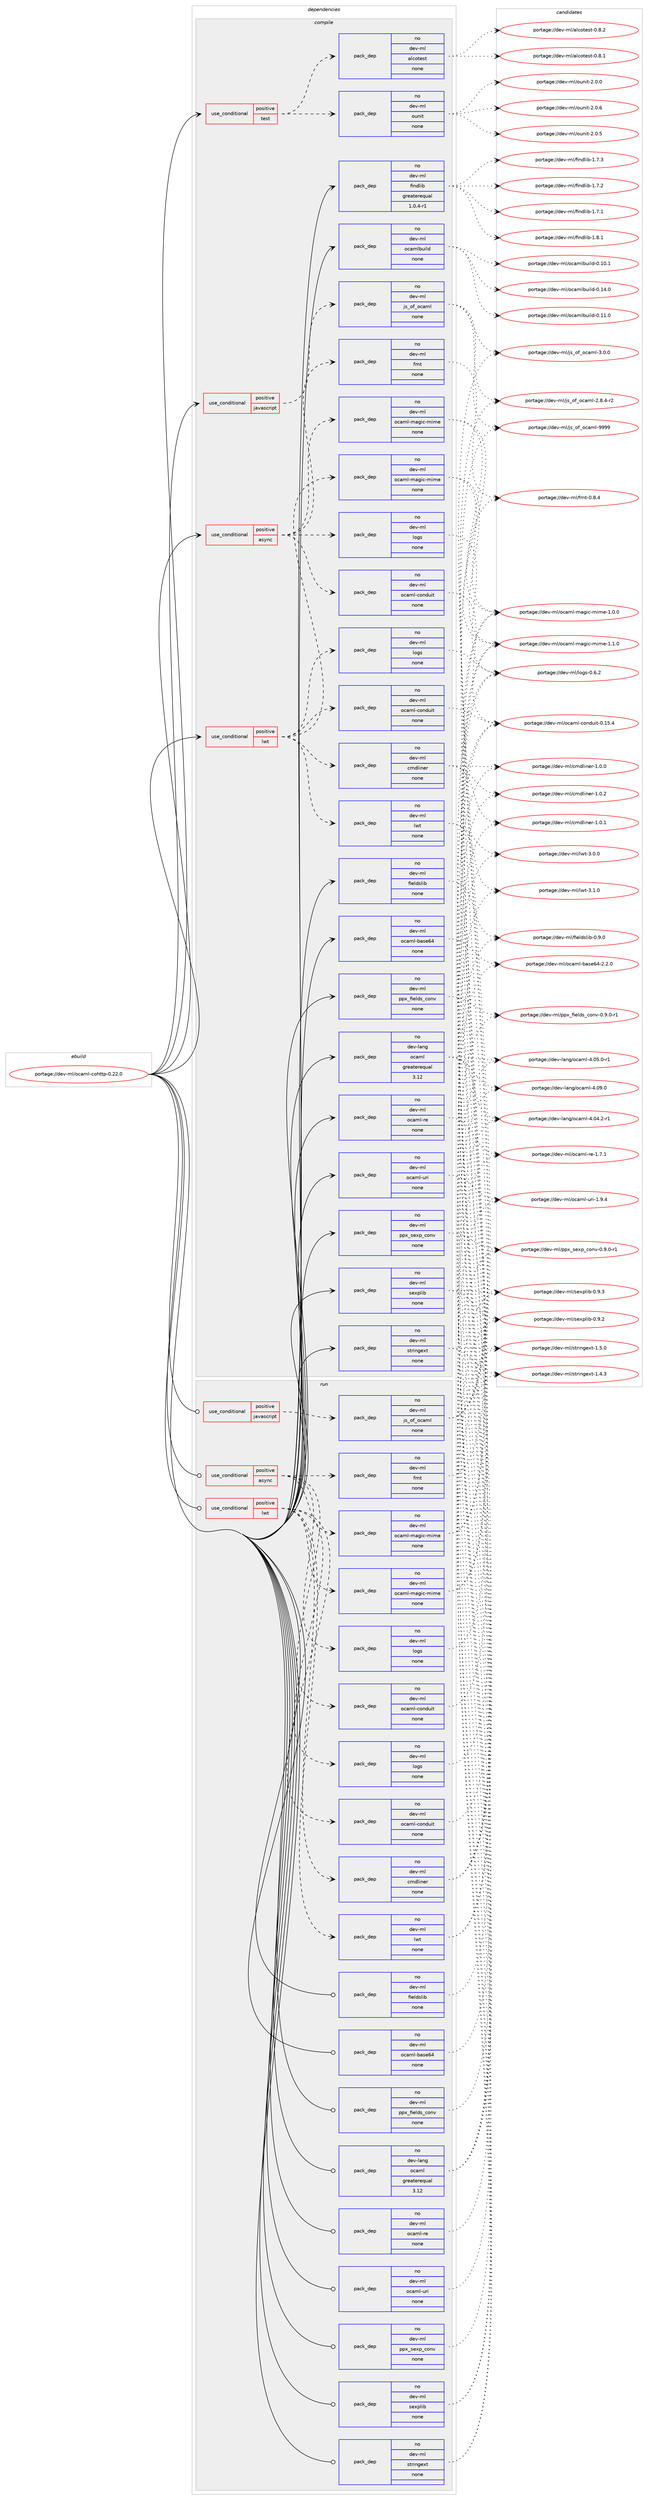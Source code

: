 digraph prolog {

# *************
# Graph options
# *************

newrank=true;
concentrate=true;
compound=true;
graph [rankdir=LR,fontname=Helvetica,fontsize=10,ranksep=1.5];#, ranksep=2.5, nodesep=0.2];
edge  [arrowhead=vee];
node  [fontname=Helvetica,fontsize=10];

# **********
# The ebuild
# **********

subgraph cluster_leftcol {
color=gray;
label=<<i>ebuild</i>>;
id [label="portage://dev-ml/ocaml-cohttp-0.22.0", color=red, width=4, href="../dev-ml/ocaml-cohttp-0.22.0.svg"];
}

# ****************
# The dependencies
# ****************

subgraph cluster_midcol {
color=gray;
label=<<i>dependencies</i>>;
subgraph cluster_compile {
fillcolor="#eeeeee";
style=filled;
label=<<i>compile</i>>;
subgraph cond122898 {
dependency502956 [label=<<TABLE BORDER="0" CELLBORDER="1" CELLSPACING="0" CELLPADDING="4"><TR><TD ROWSPAN="3" CELLPADDING="10">use_conditional</TD></TR><TR><TD>positive</TD></TR><TR><TD>async</TD></TR></TABLE>>, shape=none, color=red];
subgraph pack374945 {
dependency502957 [label=<<TABLE BORDER="0" CELLBORDER="1" CELLSPACING="0" CELLPADDING="4" WIDTH="220"><TR><TD ROWSPAN="6" CELLPADDING="30">pack_dep</TD></TR><TR><TD WIDTH="110">no</TD></TR><TR><TD>dev-ml</TD></TR><TR><TD>ocaml-conduit</TD></TR><TR><TD>none</TD></TR><TR><TD></TD></TR></TABLE>>, shape=none, color=blue];
}
dependency502956:e -> dependency502957:w [weight=20,style="dashed",arrowhead="vee"];
subgraph pack374946 {
dependency502958 [label=<<TABLE BORDER="0" CELLBORDER="1" CELLSPACING="0" CELLPADDING="4" WIDTH="220"><TR><TD ROWSPAN="6" CELLPADDING="30">pack_dep</TD></TR><TR><TD WIDTH="110">no</TD></TR><TR><TD>dev-ml</TD></TR><TR><TD>logs</TD></TR><TR><TD>none</TD></TR><TR><TD></TD></TR></TABLE>>, shape=none, color=blue];
}
dependency502956:e -> dependency502958:w [weight=20,style="dashed",arrowhead="vee"];
subgraph pack374947 {
dependency502959 [label=<<TABLE BORDER="0" CELLBORDER="1" CELLSPACING="0" CELLPADDING="4" WIDTH="220"><TR><TD ROWSPAN="6" CELLPADDING="30">pack_dep</TD></TR><TR><TD WIDTH="110">no</TD></TR><TR><TD>dev-ml</TD></TR><TR><TD>ocaml-magic-mime</TD></TR><TR><TD>none</TD></TR><TR><TD></TD></TR></TABLE>>, shape=none, color=blue];
}
dependency502956:e -> dependency502959:w [weight=20,style="dashed",arrowhead="vee"];
subgraph pack374948 {
dependency502960 [label=<<TABLE BORDER="0" CELLBORDER="1" CELLSPACING="0" CELLPADDING="4" WIDTH="220"><TR><TD ROWSPAN="6" CELLPADDING="30">pack_dep</TD></TR><TR><TD WIDTH="110">no</TD></TR><TR><TD>dev-ml</TD></TR><TR><TD>fmt</TD></TR><TR><TD>none</TD></TR><TR><TD></TD></TR></TABLE>>, shape=none, color=blue];
}
dependency502956:e -> dependency502960:w [weight=20,style="dashed",arrowhead="vee"];
}
id:e -> dependency502956:w [weight=20,style="solid",arrowhead="vee"];
subgraph cond122899 {
dependency502961 [label=<<TABLE BORDER="0" CELLBORDER="1" CELLSPACING="0" CELLPADDING="4"><TR><TD ROWSPAN="3" CELLPADDING="10">use_conditional</TD></TR><TR><TD>positive</TD></TR><TR><TD>javascript</TD></TR></TABLE>>, shape=none, color=red];
subgraph pack374949 {
dependency502962 [label=<<TABLE BORDER="0" CELLBORDER="1" CELLSPACING="0" CELLPADDING="4" WIDTH="220"><TR><TD ROWSPAN="6" CELLPADDING="30">pack_dep</TD></TR><TR><TD WIDTH="110">no</TD></TR><TR><TD>dev-ml</TD></TR><TR><TD>js_of_ocaml</TD></TR><TR><TD>none</TD></TR><TR><TD></TD></TR></TABLE>>, shape=none, color=blue];
}
dependency502961:e -> dependency502962:w [weight=20,style="dashed",arrowhead="vee"];
}
id:e -> dependency502961:w [weight=20,style="solid",arrowhead="vee"];
subgraph cond122900 {
dependency502963 [label=<<TABLE BORDER="0" CELLBORDER="1" CELLSPACING="0" CELLPADDING="4"><TR><TD ROWSPAN="3" CELLPADDING="10">use_conditional</TD></TR><TR><TD>positive</TD></TR><TR><TD>lwt</TD></TR></TABLE>>, shape=none, color=red];
subgraph pack374950 {
dependency502964 [label=<<TABLE BORDER="0" CELLBORDER="1" CELLSPACING="0" CELLPADDING="4" WIDTH="220"><TR><TD ROWSPAN="6" CELLPADDING="30">pack_dep</TD></TR><TR><TD WIDTH="110">no</TD></TR><TR><TD>dev-ml</TD></TR><TR><TD>lwt</TD></TR><TR><TD>none</TD></TR><TR><TD></TD></TR></TABLE>>, shape=none, color=blue];
}
dependency502963:e -> dependency502964:w [weight=20,style="dashed",arrowhead="vee"];
subgraph pack374951 {
dependency502965 [label=<<TABLE BORDER="0" CELLBORDER="1" CELLSPACING="0" CELLPADDING="4" WIDTH="220"><TR><TD ROWSPAN="6" CELLPADDING="30">pack_dep</TD></TR><TR><TD WIDTH="110">no</TD></TR><TR><TD>dev-ml</TD></TR><TR><TD>logs</TD></TR><TR><TD>none</TD></TR><TR><TD></TD></TR></TABLE>>, shape=none, color=blue];
}
dependency502963:e -> dependency502965:w [weight=20,style="dashed",arrowhead="vee"];
subgraph pack374952 {
dependency502966 [label=<<TABLE BORDER="0" CELLBORDER="1" CELLSPACING="0" CELLPADDING="4" WIDTH="220"><TR><TD ROWSPAN="6" CELLPADDING="30">pack_dep</TD></TR><TR><TD WIDTH="110">no</TD></TR><TR><TD>dev-ml</TD></TR><TR><TD>cmdliner</TD></TR><TR><TD>none</TD></TR><TR><TD></TD></TR></TABLE>>, shape=none, color=blue];
}
dependency502963:e -> dependency502966:w [weight=20,style="dashed",arrowhead="vee"];
subgraph pack374953 {
dependency502967 [label=<<TABLE BORDER="0" CELLBORDER="1" CELLSPACING="0" CELLPADDING="4" WIDTH="220"><TR><TD ROWSPAN="6" CELLPADDING="30">pack_dep</TD></TR><TR><TD WIDTH="110">no</TD></TR><TR><TD>dev-ml</TD></TR><TR><TD>ocaml-conduit</TD></TR><TR><TD>none</TD></TR><TR><TD></TD></TR></TABLE>>, shape=none, color=blue];
}
dependency502963:e -> dependency502967:w [weight=20,style="dashed",arrowhead="vee"];
subgraph pack374954 {
dependency502968 [label=<<TABLE BORDER="0" CELLBORDER="1" CELLSPACING="0" CELLPADDING="4" WIDTH="220"><TR><TD ROWSPAN="6" CELLPADDING="30">pack_dep</TD></TR><TR><TD WIDTH="110">no</TD></TR><TR><TD>dev-ml</TD></TR><TR><TD>ocaml-magic-mime</TD></TR><TR><TD>none</TD></TR><TR><TD></TD></TR></TABLE>>, shape=none, color=blue];
}
dependency502963:e -> dependency502968:w [weight=20,style="dashed",arrowhead="vee"];
}
id:e -> dependency502963:w [weight=20,style="solid",arrowhead="vee"];
subgraph cond122901 {
dependency502969 [label=<<TABLE BORDER="0" CELLBORDER="1" CELLSPACING="0" CELLPADDING="4"><TR><TD ROWSPAN="3" CELLPADDING="10">use_conditional</TD></TR><TR><TD>positive</TD></TR><TR><TD>test</TD></TR></TABLE>>, shape=none, color=red];
subgraph pack374955 {
dependency502970 [label=<<TABLE BORDER="0" CELLBORDER="1" CELLSPACING="0" CELLPADDING="4" WIDTH="220"><TR><TD ROWSPAN="6" CELLPADDING="30">pack_dep</TD></TR><TR><TD WIDTH="110">no</TD></TR><TR><TD>dev-ml</TD></TR><TR><TD>ounit</TD></TR><TR><TD>none</TD></TR><TR><TD></TD></TR></TABLE>>, shape=none, color=blue];
}
dependency502969:e -> dependency502970:w [weight=20,style="dashed",arrowhead="vee"];
subgraph pack374956 {
dependency502971 [label=<<TABLE BORDER="0" CELLBORDER="1" CELLSPACING="0" CELLPADDING="4" WIDTH="220"><TR><TD ROWSPAN="6" CELLPADDING="30">pack_dep</TD></TR><TR><TD WIDTH="110">no</TD></TR><TR><TD>dev-ml</TD></TR><TR><TD>alcotest</TD></TR><TR><TD>none</TD></TR><TR><TD></TD></TR></TABLE>>, shape=none, color=blue];
}
dependency502969:e -> dependency502971:w [weight=20,style="dashed",arrowhead="vee"];
}
id:e -> dependency502969:w [weight=20,style="solid",arrowhead="vee"];
subgraph pack374957 {
dependency502972 [label=<<TABLE BORDER="0" CELLBORDER="1" CELLSPACING="0" CELLPADDING="4" WIDTH="220"><TR><TD ROWSPAN="6" CELLPADDING="30">pack_dep</TD></TR><TR><TD WIDTH="110">no</TD></TR><TR><TD>dev-lang</TD></TR><TR><TD>ocaml</TD></TR><TR><TD>greaterequal</TD></TR><TR><TD>3.12</TD></TR></TABLE>>, shape=none, color=blue];
}
id:e -> dependency502972:w [weight=20,style="solid",arrowhead="vee"];
subgraph pack374958 {
dependency502973 [label=<<TABLE BORDER="0" CELLBORDER="1" CELLSPACING="0" CELLPADDING="4" WIDTH="220"><TR><TD ROWSPAN="6" CELLPADDING="30">pack_dep</TD></TR><TR><TD WIDTH="110">no</TD></TR><TR><TD>dev-ml</TD></TR><TR><TD>fieldslib</TD></TR><TR><TD>none</TD></TR><TR><TD></TD></TR></TABLE>>, shape=none, color=blue];
}
id:e -> dependency502973:w [weight=20,style="solid",arrowhead="vee"];
subgraph pack374959 {
dependency502974 [label=<<TABLE BORDER="0" CELLBORDER="1" CELLSPACING="0" CELLPADDING="4" WIDTH="220"><TR><TD ROWSPAN="6" CELLPADDING="30">pack_dep</TD></TR><TR><TD WIDTH="110">no</TD></TR><TR><TD>dev-ml</TD></TR><TR><TD>findlib</TD></TR><TR><TD>greaterequal</TD></TR><TR><TD>1.0.4-r1</TD></TR></TABLE>>, shape=none, color=blue];
}
id:e -> dependency502974:w [weight=20,style="solid",arrowhead="vee"];
subgraph pack374960 {
dependency502975 [label=<<TABLE BORDER="0" CELLBORDER="1" CELLSPACING="0" CELLPADDING="4" WIDTH="220"><TR><TD ROWSPAN="6" CELLPADDING="30">pack_dep</TD></TR><TR><TD WIDTH="110">no</TD></TR><TR><TD>dev-ml</TD></TR><TR><TD>ocaml-base64</TD></TR><TR><TD>none</TD></TR><TR><TD></TD></TR></TABLE>>, shape=none, color=blue];
}
id:e -> dependency502975:w [weight=20,style="solid",arrowhead="vee"];
subgraph pack374961 {
dependency502976 [label=<<TABLE BORDER="0" CELLBORDER="1" CELLSPACING="0" CELLPADDING="4" WIDTH="220"><TR><TD ROWSPAN="6" CELLPADDING="30">pack_dep</TD></TR><TR><TD WIDTH="110">no</TD></TR><TR><TD>dev-ml</TD></TR><TR><TD>ocaml-re</TD></TR><TR><TD>none</TD></TR><TR><TD></TD></TR></TABLE>>, shape=none, color=blue];
}
id:e -> dependency502976:w [weight=20,style="solid",arrowhead="vee"];
subgraph pack374962 {
dependency502977 [label=<<TABLE BORDER="0" CELLBORDER="1" CELLSPACING="0" CELLPADDING="4" WIDTH="220"><TR><TD ROWSPAN="6" CELLPADDING="30">pack_dep</TD></TR><TR><TD WIDTH="110">no</TD></TR><TR><TD>dev-ml</TD></TR><TR><TD>ocaml-uri</TD></TR><TR><TD>none</TD></TR><TR><TD></TD></TR></TABLE>>, shape=none, color=blue];
}
id:e -> dependency502977:w [weight=20,style="solid",arrowhead="vee"];
subgraph pack374963 {
dependency502978 [label=<<TABLE BORDER="0" CELLBORDER="1" CELLSPACING="0" CELLPADDING="4" WIDTH="220"><TR><TD ROWSPAN="6" CELLPADDING="30">pack_dep</TD></TR><TR><TD WIDTH="110">no</TD></TR><TR><TD>dev-ml</TD></TR><TR><TD>ocamlbuild</TD></TR><TR><TD>none</TD></TR><TR><TD></TD></TR></TABLE>>, shape=none, color=blue];
}
id:e -> dependency502978:w [weight=20,style="solid",arrowhead="vee"];
subgraph pack374964 {
dependency502979 [label=<<TABLE BORDER="0" CELLBORDER="1" CELLSPACING="0" CELLPADDING="4" WIDTH="220"><TR><TD ROWSPAN="6" CELLPADDING="30">pack_dep</TD></TR><TR><TD WIDTH="110">no</TD></TR><TR><TD>dev-ml</TD></TR><TR><TD>ppx_fields_conv</TD></TR><TR><TD>none</TD></TR><TR><TD></TD></TR></TABLE>>, shape=none, color=blue];
}
id:e -> dependency502979:w [weight=20,style="solid",arrowhead="vee"];
subgraph pack374965 {
dependency502980 [label=<<TABLE BORDER="0" CELLBORDER="1" CELLSPACING="0" CELLPADDING="4" WIDTH="220"><TR><TD ROWSPAN="6" CELLPADDING="30">pack_dep</TD></TR><TR><TD WIDTH="110">no</TD></TR><TR><TD>dev-ml</TD></TR><TR><TD>ppx_sexp_conv</TD></TR><TR><TD>none</TD></TR><TR><TD></TD></TR></TABLE>>, shape=none, color=blue];
}
id:e -> dependency502980:w [weight=20,style="solid",arrowhead="vee"];
subgraph pack374966 {
dependency502981 [label=<<TABLE BORDER="0" CELLBORDER="1" CELLSPACING="0" CELLPADDING="4" WIDTH="220"><TR><TD ROWSPAN="6" CELLPADDING="30">pack_dep</TD></TR><TR><TD WIDTH="110">no</TD></TR><TR><TD>dev-ml</TD></TR><TR><TD>sexplib</TD></TR><TR><TD>none</TD></TR><TR><TD></TD></TR></TABLE>>, shape=none, color=blue];
}
id:e -> dependency502981:w [weight=20,style="solid",arrowhead="vee"];
subgraph pack374967 {
dependency502982 [label=<<TABLE BORDER="0" CELLBORDER="1" CELLSPACING="0" CELLPADDING="4" WIDTH="220"><TR><TD ROWSPAN="6" CELLPADDING="30">pack_dep</TD></TR><TR><TD WIDTH="110">no</TD></TR><TR><TD>dev-ml</TD></TR><TR><TD>stringext</TD></TR><TR><TD>none</TD></TR><TR><TD></TD></TR></TABLE>>, shape=none, color=blue];
}
id:e -> dependency502982:w [weight=20,style="solid",arrowhead="vee"];
}
subgraph cluster_compileandrun {
fillcolor="#eeeeee";
style=filled;
label=<<i>compile and run</i>>;
}
subgraph cluster_run {
fillcolor="#eeeeee";
style=filled;
label=<<i>run</i>>;
subgraph cond122902 {
dependency502983 [label=<<TABLE BORDER="0" CELLBORDER="1" CELLSPACING="0" CELLPADDING="4"><TR><TD ROWSPAN="3" CELLPADDING="10">use_conditional</TD></TR><TR><TD>positive</TD></TR><TR><TD>async</TD></TR></TABLE>>, shape=none, color=red];
subgraph pack374968 {
dependency502984 [label=<<TABLE BORDER="0" CELLBORDER="1" CELLSPACING="0" CELLPADDING="4" WIDTH="220"><TR><TD ROWSPAN="6" CELLPADDING="30">pack_dep</TD></TR><TR><TD WIDTH="110">no</TD></TR><TR><TD>dev-ml</TD></TR><TR><TD>ocaml-conduit</TD></TR><TR><TD>none</TD></TR><TR><TD></TD></TR></TABLE>>, shape=none, color=blue];
}
dependency502983:e -> dependency502984:w [weight=20,style="dashed",arrowhead="vee"];
subgraph pack374969 {
dependency502985 [label=<<TABLE BORDER="0" CELLBORDER="1" CELLSPACING="0" CELLPADDING="4" WIDTH="220"><TR><TD ROWSPAN="6" CELLPADDING="30">pack_dep</TD></TR><TR><TD WIDTH="110">no</TD></TR><TR><TD>dev-ml</TD></TR><TR><TD>logs</TD></TR><TR><TD>none</TD></TR><TR><TD></TD></TR></TABLE>>, shape=none, color=blue];
}
dependency502983:e -> dependency502985:w [weight=20,style="dashed",arrowhead="vee"];
subgraph pack374970 {
dependency502986 [label=<<TABLE BORDER="0" CELLBORDER="1" CELLSPACING="0" CELLPADDING="4" WIDTH="220"><TR><TD ROWSPAN="6" CELLPADDING="30">pack_dep</TD></TR><TR><TD WIDTH="110">no</TD></TR><TR><TD>dev-ml</TD></TR><TR><TD>ocaml-magic-mime</TD></TR><TR><TD>none</TD></TR><TR><TD></TD></TR></TABLE>>, shape=none, color=blue];
}
dependency502983:e -> dependency502986:w [weight=20,style="dashed",arrowhead="vee"];
subgraph pack374971 {
dependency502987 [label=<<TABLE BORDER="0" CELLBORDER="1" CELLSPACING="0" CELLPADDING="4" WIDTH="220"><TR><TD ROWSPAN="6" CELLPADDING="30">pack_dep</TD></TR><TR><TD WIDTH="110">no</TD></TR><TR><TD>dev-ml</TD></TR><TR><TD>fmt</TD></TR><TR><TD>none</TD></TR><TR><TD></TD></TR></TABLE>>, shape=none, color=blue];
}
dependency502983:e -> dependency502987:w [weight=20,style="dashed",arrowhead="vee"];
}
id:e -> dependency502983:w [weight=20,style="solid",arrowhead="odot"];
subgraph cond122903 {
dependency502988 [label=<<TABLE BORDER="0" CELLBORDER="1" CELLSPACING="0" CELLPADDING="4"><TR><TD ROWSPAN="3" CELLPADDING="10">use_conditional</TD></TR><TR><TD>positive</TD></TR><TR><TD>javascript</TD></TR></TABLE>>, shape=none, color=red];
subgraph pack374972 {
dependency502989 [label=<<TABLE BORDER="0" CELLBORDER="1" CELLSPACING="0" CELLPADDING="4" WIDTH="220"><TR><TD ROWSPAN="6" CELLPADDING="30">pack_dep</TD></TR><TR><TD WIDTH="110">no</TD></TR><TR><TD>dev-ml</TD></TR><TR><TD>js_of_ocaml</TD></TR><TR><TD>none</TD></TR><TR><TD></TD></TR></TABLE>>, shape=none, color=blue];
}
dependency502988:e -> dependency502989:w [weight=20,style="dashed",arrowhead="vee"];
}
id:e -> dependency502988:w [weight=20,style="solid",arrowhead="odot"];
subgraph cond122904 {
dependency502990 [label=<<TABLE BORDER="0" CELLBORDER="1" CELLSPACING="0" CELLPADDING="4"><TR><TD ROWSPAN="3" CELLPADDING="10">use_conditional</TD></TR><TR><TD>positive</TD></TR><TR><TD>lwt</TD></TR></TABLE>>, shape=none, color=red];
subgraph pack374973 {
dependency502991 [label=<<TABLE BORDER="0" CELLBORDER="1" CELLSPACING="0" CELLPADDING="4" WIDTH="220"><TR><TD ROWSPAN="6" CELLPADDING="30">pack_dep</TD></TR><TR><TD WIDTH="110">no</TD></TR><TR><TD>dev-ml</TD></TR><TR><TD>lwt</TD></TR><TR><TD>none</TD></TR><TR><TD></TD></TR></TABLE>>, shape=none, color=blue];
}
dependency502990:e -> dependency502991:w [weight=20,style="dashed",arrowhead="vee"];
subgraph pack374974 {
dependency502992 [label=<<TABLE BORDER="0" CELLBORDER="1" CELLSPACING="0" CELLPADDING="4" WIDTH="220"><TR><TD ROWSPAN="6" CELLPADDING="30">pack_dep</TD></TR><TR><TD WIDTH="110">no</TD></TR><TR><TD>dev-ml</TD></TR><TR><TD>logs</TD></TR><TR><TD>none</TD></TR><TR><TD></TD></TR></TABLE>>, shape=none, color=blue];
}
dependency502990:e -> dependency502992:w [weight=20,style="dashed",arrowhead="vee"];
subgraph pack374975 {
dependency502993 [label=<<TABLE BORDER="0" CELLBORDER="1" CELLSPACING="0" CELLPADDING="4" WIDTH="220"><TR><TD ROWSPAN="6" CELLPADDING="30">pack_dep</TD></TR><TR><TD WIDTH="110">no</TD></TR><TR><TD>dev-ml</TD></TR><TR><TD>cmdliner</TD></TR><TR><TD>none</TD></TR><TR><TD></TD></TR></TABLE>>, shape=none, color=blue];
}
dependency502990:e -> dependency502993:w [weight=20,style="dashed",arrowhead="vee"];
subgraph pack374976 {
dependency502994 [label=<<TABLE BORDER="0" CELLBORDER="1" CELLSPACING="0" CELLPADDING="4" WIDTH="220"><TR><TD ROWSPAN="6" CELLPADDING="30">pack_dep</TD></TR><TR><TD WIDTH="110">no</TD></TR><TR><TD>dev-ml</TD></TR><TR><TD>ocaml-conduit</TD></TR><TR><TD>none</TD></TR><TR><TD></TD></TR></TABLE>>, shape=none, color=blue];
}
dependency502990:e -> dependency502994:w [weight=20,style="dashed",arrowhead="vee"];
subgraph pack374977 {
dependency502995 [label=<<TABLE BORDER="0" CELLBORDER="1" CELLSPACING="0" CELLPADDING="4" WIDTH="220"><TR><TD ROWSPAN="6" CELLPADDING="30">pack_dep</TD></TR><TR><TD WIDTH="110">no</TD></TR><TR><TD>dev-ml</TD></TR><TR><TD>ocaml-magic-mime</TD></TR><TR><TD>none</TD></TR><TR><TD></TD></TR></TABLE>>, shape=none, color=blue];
}
dependency502990:e -> dependency502995:w [weight=20,style="dashed",arrowhead="vee"];
}
id:e -> dependency502990:w [weight=20,style="solid",arrowhead="odot"];
subgraph pack374978 {
dependency502996 [label=<<TABLE BORDER="0" CELLBORDER="1" CELLSPACING="0" CELLPADDING="4" WIDTH="220"><TR><TD ROWSPAN="6" CELLPADDING="30">pack_dep</TD></TR><TR><TD WIDTH="110">no</TD></TR><TR><TD>dev-lang</TD></TR><TR><TD>ocaml</TD></TR><TR><TD>greaterequal</TD></TR><TR><TD>3.12</TD></TR></TABLE>>, shape=none, color=blue];
}
id:e -> dependency502996:w [weight=20,style="solid",arrowhead="odot"];
subgraph pack374979 {
dependency502997 [label=<<TABLE BORDER="0" CELLBORDER="1" CELLSPACING="0" CELLPADDING="4" WIDTH="220"><TR><TD ROWSPAN="6" CELLPADDING="30">pack_dep</TD></TR><TR><TD WIDTH="110">no</TD></TR><TR><TD>dev-ml</TD></TR><TR><TD>fieldslib</TD></TR><TR><TD>none</TD></TR><TR><TD></TD></TR></TABLE>>, shape=none, color=blue];
}
id:e -> dependency502997:w [weight=20,style="solid",arrowhead="odot"];
subgraph pack374980 {
dependency502998 [label=<<TABLE BORDER="0" CELLBORDER="1" CELLSPACING="0" CELLPADDING="4" WIDTH="220"><TR><TD ROWSPAN="6" CELLPADDING="30">pack_dep</TD></TR><TR><TD WIDTH="110">no</TD></TR><TR><TD>dev-ml</TD></TR><TR><TD>ocaml-base64</TD></TR><TR><TD>none</TD></TR><TR><TD></TD></TR></TABLE>>, shape=none, color=blue];
}
id:e -> dependency502998:w [weight=20,style="solid",arrowhead="odot"];
subgraph pack374981 {
dependency502999 [label=<<TABLE BORDER="0" CELLBORDER="1" CELLSPACING="0" CELLPADDING="4" WIDTH="220"><TR><TD ROWSPAN="6" CELLPADDING="30">pack_dep</TD></TR><TR><TD WIDTH="110">no</TD></TR><TR><TD>dev-ml</TD></TR><TR><TD>ocaml-re</TD></TR><TR><TD>none</TD></TR><TR><TD></TD></TR></TABLE>>, shape=none, color=blue];
}
id:e -> dependency502999:w [weight=20,style="solid",arrowhead="odot"];
subgraph pack374982 {
dependency503000 [label=<<TABLE BORDER="0" CELLBORDER="1" CELLSPACING="0" CELLPADDING="4" WIDTH="220"><TR><TD ROWSPAN="6" CELLPADDING="30">pack_dep</TD></TR><TR><TD WIDTH="110">no</TD></TR><TR><TD>dev-ml</TD></TR><TR><TD>ocaml-uri</TD></TR><TR><TD>none</TD></TR><TR><TD></TD></TR></TABLE>>, shape=none, color=blue];
}
id:e -> dependency503000:w [weight=20,style="solid",arrowhead="odot"];
subgraph pack374983 {
dependency503001 [label=<<TABLE BORDER="0" CELLBORDER="1" CELLSPACING="0" CELLPADDING="4" WIDTH="220"><TR><TD ROWSPAN="6" CELLPADDING="30">pack_dep</TD></TR><TR><TD WIDTH="110">no</TD></TR><TR><TD>dev-ml</TD></TR><TR><TD>ppx_fields_conv</TD></TR><TR><TD>none</TD></TR><TR><TD></TD></TR></TABLE>>, shape=none, color=blue];
}
id:e -> dependency503001:w [weight=20,style="solid",arrowhead="odot"];
subgraph pack374984 {
dependency503002 [label=<<TABLE BORDER="0" CELLBORDER="1" CELLSPACING="0" CELLPADDING="4" WIDTH="220"><TR><TD ROWSPAN="6" CELLPADDING="30">pack_dep</TD></TR><TR><TD WIDTH="110">no</TD></TR><TR><TD>dev-ml</TD></TR><TR><TD>ppx_sexp_conv</TD></TR><TR><TD>none</TD></TR><TR><TD></TD></TR></TABLE>>, shape=none, color=blue];
}
id:e -> dependency503002:w [weight=20,style="solid",arrowhead="odot"];
subgraph pack374985 {
dependency503003 [label=<<TABLE BORDER="0" CELLBORDER="1" CELLSPACING="0" CELLPADDING="4" WIDTH="220"><TR><TD ROWSPAN="6" CELLPADDING="30">pack_dep</TD></TR><TR><TD WIDTH="110">no</TD></TR><TR><TD>dev-ml</TD></TR><TR><TD>sexplib</TD></TR><TR><TD>none</TD></TR><TR><TD></TD></TR></TABLE>>, shape=none, color=blue];
}
id:e -> dependency503003:w [weight=20,style="solid",arrowhead="odot"];
subgraph pack374986 {
dependency503004 [label=<<TABLE BORDER="0" CELLBORDER="1" CELLSPACING="0" CELLPADDING="4" WIDTH="220"><TR><TD ROWSPAN="6" CELLPADDING="30">pack_dep</TD></TR><TR><TD WIDTH="110">no</TD></TR><TR><TD>dev-ml</TD></TR><TR><TD>stringext</TD></TR><TR><TD>none</TD></TR><TR><TD></TD></TR></TABLE>>, shape=none, color=blue];
}
id:e -> dependency503004:w [weight=20,style="solid",arrowhead="odot"];
}
}

# **************
# The candidates
# **************

subgraph cluster_choices {
rank=same;
color=gray;
label=<<i>candidates</i>>;

subgraph choice374945 {
color=black;
nodesep=1;
choice10010111845109108471119997109108459911111010011710511645484649534652 [label="portage://dev-ml/ocaml-conduit-0.15.4", color=red, width=4,href="../dev-ml/ocaml-conduit-0.15.4.svg"];
dependency502957:e -> choice10010111845109108471119997109108459911111010011710511645484649534652:w [style=dotted,weight="100"];
}
subgraph choice374946 {
color=black;
nodesep=1;
choice1001011184510910847108111103115454846544650 [label="portage://dev-ml/logs-0.6.2", color=red, width=4,href="../dev-ml/logs-0.6.2.svg"];
dependency502958:e -> choice1001011184510910847108111103115454846544650:w [style=dotted,weight="100"];
}
subgraph choice374947 {
color=black;
nodesep=1;
choice1001011184510910847111999710910845109971031059945109105109101454946494648 [label="portage://dev-ml/ocaml-magic-mime-1.1.0", color=red, width=4,href="../dev-ml/ocaml-magic-mime-1.1.0.svg"];
choice1001011184510910847111999710910845109971031059945109105109101454946484648 [label="portage://dev-ml/ocaml-magic-mime-1.0.0", color=red, width=4,href="../dev-ml/ocaml-magic-mime-1.0.0.svg"];
dependency502959:e -> choice1001011184510910847111999710910845109971031059945109105109101454946494648:w [style=dotted,weight="100"];
dependency502959:e -> choice1001011184510910847111999710910845109971031059945109105109101454946484648:w [style=dotted,weight="100"];
}
subgraph choice374948 {
color=black;
nodesep=1;
choice1001011184510910847102109116454846564652 [label="portage://dev-ml/fmt-0.8.4", color=red, width=4,href="../dev-ml/fmt-0.8.4.svg"];
dependency502960:e -> choice1001011184510910847102109116454846564652:w [style=dotted,weight="100"];
}
subgraph choice374949 {
color=black;
nodesep=1;
choice1001011184510910847106115951111029511199971091084557575757 [label="portage://dev-ml/js_of_ocaml-9999", color=red, width=4,href="../dev-ml/js_of_ocaml-9999.svg"];
choice100101118451091084710611595111102951119997109108455146484648 [label="portage://dev-ml/js_of_ocaml-3.0.0", color=red, width=4,href="../dev-ml/js_of_ocaml-3.0.0.svg"];
choice1001011184510910847106115951111029511199971091084550465646524511450 [label="portage://dev-ml/js_of_ocaml-2.8.4-r2", color=red, width=4,href="../dev-ml/js_of_ocaml-2.8.4-r2.svg"];
dependency502962:e -> choice1001011184510910847106115951111029511199971091084557575757:w [style=dotted,weight="100"];
dependency502962:e -> choice100101118451091084710611595111102951119997109108455146484648:w [style=dotted,weight="100"];
dependency502962:e -> choice1001011184510910847106115951111029511199971091084550465646524511450:w [style=dotted,weight="100"];
}
subgraph choice374950 {
color=black;
nodesep=1;
choice1001011184510910847108119116455146494648 [label="portage://dev-ml/lwt-3.1.0", color=red, width=4,href="../dev-ml/lwt-3.1.0.svg"];
choice1001011184510910847108119116455146484648 [label="portage://dev-ml/lwt-3.0.0", color=red, width=4,href="../dev-ml/lwt-3.0.0.svg"];
dependency502964:e -> choice1001011184510910847108119116455146494648:w [style=dotted,weight="100"];
dependency502964:e -> choice1001011184510910847108119116455146484648:w [style=dotted,weight="100"];
}
subgraph choice374951 {
color=black;
nodesep=1;
choice1001011184510910847108111103115454846544650 [label="portage://dev-ml/logs-0.6.2", color=red, width=4,href="../dev-ml/logs-0.6.2.svg"];
dependency502965:e -> choice1001011184510910847108111103115454846544650:w [style=dotted,weight="100"];
}
subgraph choice374952 {
color=black;
nodesep=1;
choice100101118451091084799109100108105110101114454946484650 [label="portage://dev-ml/cmdliner-1.0.2", color=red, width=4,href="../dev-ml/cmdliner-1.0.2.svg"];
choice100101118451091084799109100108105110101114454946484649 [label="portage://dev-ml/cmdliner-1.0.1", color=red, width=4,href="../dev-ml/cmdliner-1.0.1.svg"];
choice100101118451091084799109100108105110101114454946484648 [label="portage://dev-ml/cmdliner-1.0.0", color=red, width=4,href="../dev-ml/cmdliner-1.0.0.svg"];
dependency502966:e -> choice100101118451091084799109100108105110101114454946484650:w [style=dotted,weight="100"];
dependency502966:e -> choice100101118451091084799109100108105110101114454946484649:w [style=dotted,weight="100"];
dependency502966:e -> choice100101118451091084799109100108105110101114454946484648:w [style=dotted,weight="100"];
}
subgraph choice374953 {
color=black;
nodesep=1;
choice10010111845109108471119997109108459911111010011710511645484649534652 [label="portage://dev-ml/ocaml-conduit-0.15.4", color=red, width=4,href="../dev-ml/ocaml-conduit-0.15.4.svg"];
dependency502967:e -> choice10010111845109108471119997109108459911111010011710511645484649534652:w [style=dotted,weight="100"];
}
subgraph choice374954 {
color=black;
nodesep=1;
choice1001011184510910847111999710910845109971031059945109105109101454946494648 [label="portage://dev-ml/ocaml-magic-mime-1.1.0", color=red, width=4,href="../dev-ml/ocaml-magic-mime-1.1.0.svg"];
choice1001011184510910847111999710910845109971031059945109105109101454946484648 [label="portage://dev-ml/ocaml-magic-mime-1.0.0", color=red, width=4,href="../dev-ml/ocaml-magic-mime-1.0.0.svg"];
dependency502968:e -> choice1001011184510910847111999710910845109971031059945109105109101454946494648:w [style=dotted,weight="100"];
dependency502968:e -> choice1001011184510910847111999710910845109971031059945109105109101454946484648:w [style=dotted,weight="100"];
}
subgraph choice374955 {
color=black;
nodesep=1;
choice1001011184510910847111117110105116455046484654 [label="portage://dev-ml/ounit-2.0.6", color=red, width=4,href="../dev-ml/ounit-2.0.6.svg"];
choice1001011184510910847111117110105116455046484653 [label="portage://dev-ml/ounit-2.0.5", color=red, width=4,href="../dev-ml/ounit-2.0.5.svg"];
choice1001011184510910847111117110105116455046484648 [label="portage://dev-ml/ounit-2.0.0", color=red, width=4,href="../dev-ml/ounit-2.0.0.svg"];
dependency502970:e -> choice1001011184510910847111117110105116455046484654:w [style=dotted,weight="100"];
dependency502970:e -> choice1001011184510910847111117110105116455046484653:w [style=dotted,weight="100"];
dependency502970:e -> choice1001011184510910847111117110105116455046484648:w [style=dotted,weight="100"];
}
subgraph choice374956 {
color=black;
nodesep=1;
choice10010111845109108479710899111116101115116454846564650 [label="portage://dev-ml/alcotest-0.8.2", color=red, width=4,href="../dev-ml/alcotest-0.8.2.svg"];
choice10010111845109108479710899111116101115116454846564649 [label="portage://dev-ml/alcotest-0.8.1", color=red, width=4,href="../dev-ml/alcotest-0.8.1.svg"];
dependency502971:e -> choice10010111845109108479710899111116101115116454846564650:w [style=dotted,weight="100"];
dependency502971:e -> choice10010111845109108479710899111116101115116454846564649:w [style=dotted,weight="100"];
}
subgraph choice374957 {
color=black;
nodesep=1;
choice100101118451089711010347111999710910845524648574648 [label="portage://dev-lang/ocaml-4.09.0", color=red, width=4,href="../dev-lang/ocaml-4.09.0.svg"];
choice1001011184510897110103471119997109108455246485346484511449 [label="portage://dev-lang/ocaml-4.05.0-r1", color=red, width=4,href="../dev-lang/ocaml-4.05.0-r1.svg"];
choice1001011184510897110103471119997109108455246485246504511449 [label="portage://dev-lang/ocaml-4.04.2-r1", color=red, width=4,href="../dev-lang/ocaml-4.04.2-r1.svg"];
dependency502972:e -> choice100101118451089711010347111999710910845524648574648:w [style=dotted,weight="100"];
dependency502972:e -> choice1001011184510897110103471119997109108455246485346484511449:w [style=dotted,weight="100"];
dependency502972:e -> choice1001011184510897110103471119997109108455246485246504511449:w [style=dotted,weight="100"];
}
subgraph choice374958 {
color=black;
nodesep=1;
choice100101118451091084710210510110810011510810598454846574648 [label="portage://dev-ml/fieldslib-0.9.0", color=red, width=4,href="../dev-ml/fieldslib-0.9.0.svg"];
dependency502973:e -> choice100101118451091084710210510110810011510810598454846574648:w [style=dotted,weight="100"];
}
subgraph choice374959 {
color=black;
nodesep=1;
choice100101118451091084710210511010010810598454946564649 [label="portage://dev-ml/findlib-1.8.1", color=red, width=4,href="../dev-ml/findlib-1.8.1.svg"];
choice100101118451091084710210511010010810598454946554651 [label="portage://dev-ml/findlib-1.7.3", color=red, width=4,href="../dev-ml/findlib-1.7.3.svg"];
choice100101118451091084710210511010010810598454946554650 [label="portage://dev-ml/findlib-1.7.2", color=red, width=4,href="../dev-ml/findlib-1.7.2.svg"];
choice100101118451091084710210511010010810598454946554649 [label="portage://dev-ml/findlib-1.7.1", color=red, width=4,href="../dev-ml/findlib-1.7.1.svg"];
dependency502974:e -> choice100101118451091084710210511010010810598454946564649:w [style=dotted,weight="100"];
dependency502974:e -> choice100101118451091084710210511010010810598454946554651:w [style=dotted,weight="100"];
dependency502974:e -> choice100101118451091084710210511010010810598454946554650:w [style=dotted,weight="100"];
dependency502974:e -> choice100101118451091084710210511010010810598454946554649:w [style=dotted,weight="100"];
}
subgraph choice374960 {
color=black;
nodesep=1;
choice100101118451091084711199971091084598971151015452455046504648 [label="portage://dev-ml/ocaml-base64-2.2.0", color=red, width=4,href="../dev-ml/ocaml-base64-2.2.0.svg"];
dependency502975:e -> choice100101118451091084711199971091084598971151015452455046504648:w [style=dotted,weight="100"];
}
subgraph choice374961 {
color=black;
nodesep=1;
choice1001011184510910847111999710910845114101454946554649 [label="portage://dev-ml/ocaml-re-1.7.1", color=red, width=4,href="../dev-ml/ocaml-re-1.7.1.svg"];
dependency502976:e -> choice1001011184510910847111999710910845114101454946554649:w [style=dotted,weight="100"];
}
subgraph choice374962 {
color=black;
nodesep=1;
choice1001011184510910847111999710910845117114105454946574652 [label="portage://dev-ml/ocaml-uri-1.9.4", color=red, width=4,href="../dev-ml/ocaml-uri-1.9.4.svg"];
dependency502977:e -> choice1001011184510910847111999710910845117114105454946574652:w [style=dotted,weight="100"];
}
subgraph choice374963 {
color=black;
nodesep=1;
choice100101118451091084711199971091089811710510810045484649524648 [label="portage://dev-ml/ocamlbuild-0.14.0", color=red, width=4,href="../dev-ml/ocamlbuild-0.14.0.svg"];
choice100101118451091084711199971091089811710510810045484649494648 [label="portage://dev-ml/ocamlbuild-0.11.0", color=red, width=4,href="../dev-ml/ocamlbuild-0.11.0.svg"];
choice100101118451091084711199971091089811710510810045484649484649 [label="portage://dev-ml/ocamlbuild-0.10.1", color=red, width=4,href="../dev-ml/ocamlbuild-0.10.1.svg"];
dependency502978:e -> choice100101118451091084711199971091089811710510810045484649524648:w [style=dotted,weight="100"];
dependency502978:e -> choice100101118451091084711199971091089811710510810045484649494648:w [style=dotted,weight="100"];
dependency502978:e -> choice100101118451091084711199971091089811710510810045484649484649:w [style=dotted,weight="100"];
}
subgraph choice374964 {
color=black;
nodesep=1;
choice10010111845109108471121121209510210510110810011595991111101184548465746484511449 [label="portage://dev-ml/ppx_fields_conv-0.9.0-r1", color=red, width=4,href="../dev-ml/ppx_fields_conv-0.9.0-r1.svg"];
dependency502979:e -> choice10010111845109108471121121209510210510110810011595991111101184548465746484511449:w [style=dotted,weight="100"];
}
subgraph choice374965 {
color=black;
nodesep=1;
choice10010111845109108471121121209511510112011295991111101184548465746484511449 [label="portage://dev-ml/ppx_sexp_conv-0.9.0-r1", color=red, width=4,href="../dev-ml/ppx_sexp_conv-0.9.0-r1.svg"];
dependency502980:e -> choice10010111845109108471121121209511510112011295991111101184548465746484511449:w [style=dotted,weight="100"];
}
subgraph choice374966 {
color=black;
nodesep=1;
choice100101118451091084711510112011210810598454846574651 [label="portage://dev-ml/sexplib-0.9.3", color=red, width=4,href="../dev-ml/sexplib-0.9.3.svg"];
choice100101118451091084711510112011210810598454846574650 [label="portage://dev-ml/sexplib-0.9.2", color=red, width=4,href="../dev-ml/sexplib-0.9.2.svg"];
dependency502981:e -> choice100101118451091084711510112011210810598454846574651:w [style=dotted,weight="100"];
dependency502981:e -> choice100101118451091084711510112011210810598454846574650:w [style=dotted,weight="100"];
}
subgraph choice374967 {
color=black;
nodesep=1;
choice1001011184510910847115116114105110103101120116454946534648 [label="portage://dev-ml/stringext-1.5.0", color=red, width=4,href="../dev-ml/stringext-1.5.0.svg"];
choice1001011184510910847115116114105110103101120116454946524651 [label="portage://dev-ml/stringext-1.4.3", color=red, width=4,href="../dev-ml/stringext-1.4.3.svg"];
dependency502982:e -> choice1001011184510910847115116114105110103101120116454946534648:w [style=dotted,weight="100"];
dependency502982:e -> choice1001011184510910847115116114105110103101120116454946524651:w [style=dotted,weight="100"];
}
subgraph choice374968 {
color=black;
nodesep=1;
choice10010111845109108471119997109108459911111010011710511645484649534652 [label="portage://dev-ml/ocaml-conduit-0.15.4", color=red, width=4,href="../dev-ml/ocaml-conduit-0.15.4.svg"];
dependency502984:e -> choice10010111845109108471119997109108459911111010011710511645484649534652:w [style=dotted,weight="100"];
}
subgraph choice374969 {
color=black;
nodesep=1;
choice1001011184510910847108111103115454846544650 [label="portage://dev-ml/logs-0.6.2", color=red, width=4,href="../dev-ml/logs-0.6.2.svg"];
dependency502985:e -> choice1001011184510910847108111103115454846544650:w [style=dotted,weight="100"];
}
subgraph choice374970 {
color=black;
nodesep=1;
choice1001011184510910847111999710910845109971031059945109105109101454946494648 [label="portage://dev-ml/ocaml-magic-mime-1.1.0", color=red, width=4,href="../dev-ml/ocaml-magic-mime-1.1.0.svg"];
choice1001011184510910847111999710910845109971031059945109105109101454946484648 [label="portage://dev-ml/ocaml-magic-mime-1.0.0", color=red, width=4,href="../dev-ml/ocaml-magic-mime-1.0.0.svg"];
dependency502986:e -> choice1001011184510910847111999710910845109971031059945109105109101454946494648:w [style=dotted,weight="100"];
dependency502986:e -> choice1001011184510910847111999710910845109971031059945109105109101454946484648:w [style=dotted,weight="100"];
}
subgraph choice374971 {
color=black;
nodesep=1;
choice1001011184510910847102109116454846564652 [label="portage://dev-ml/fmt-0.8.4", color=red, width=4,href="../dev-ml/fmt-0.8.4.svg"];
dependency502987:e -> choice1001011184510910847102109116454846564652:w [style=dotted,weight="100"];
}
subgraph choice374972 {
color=black;
nodesep=1;
choice1001011184510910847106115951111029511199971091084557575757 [label="portage://dev-ml/js_of_ocaml-9999", color=red, width=4,href="../dev-ml/js_of_ocaml-9999.svg"];
choice100101118451091084710611595111102951119997109108455146484648 [label="portage://dev-ml/js_of_ocaml-3.0.0", color=red, width=4,href="../dev-ml/js_of_ocaml-3.0.0.svg"];
choice1001011184510910847106115951111029511199971091084550465646524511450 [label="portage://dev-ml/js_of_ocaml-2.8.4-r2", color=red, width=4,href="../dev-ml/js_of_ocaml-2.8.4-r2.svg"];
dependency502989:e -> choice1001011184510910847106115951111029511199971091084557575757:w [style=dotted,weight="100"];
dependency502989:e -> choice100101118451091084710611595111102951119997109108455146484648:w [style=dotted,weight="100"];
dependency502989:e -> choice1001011184510910847106115951111029511199971091084550465646524511450:w [style=dotted,weight="100"];
}
subgraph choice374973 {
color=black;
nodesep=1;
choice1001011184510910847108119116455146494648 [label="portage://dev-ml/lwt-3.1.0", color=red, width=4,href="../dev-ml/lwt-3.1.0.svg"];
choice1001011184510910847108119116455146484648 [label="portage://dev-ml/lwt-3.0.0", color=red, width=4,href="../dev-ml/lwt-3.0.0.svg"];
dependency502991:e -> choice1001011184510910847108119116455146494648:w [style=dotted,weight="100"];
dependency502991:e -> choice1001011184510910847108119116455146484648:w [style=dotted,weight="100"];
}
subgraph choice374974 {
color=black;
nodesep=1;
choice1001011184510910847108111103115454846544650 [label="portage://dev-ml/logs-0.6.2", color=red, width=4,href="../dev-ml/logs-0.6.2.svg"];
dependency502992:e -> choice1001011184510910847108111103115454846544650:w [style=dotted,weight="100"];
}
subgraph choice374975 {
color=black;
nodesep=1;
choice100101118451091084799109100108105110101114454946484650 [label="portage://dev-ml/cmdliner-1.0.2", color=red, width=4,href="../dev-ml/cmdliner-1.0.2.svg"];
choice100101118451091084799109100108105110101114454946484649 [label="portage://dev-ml/cmdliner-1.0.1", color=red, width=4,href="../dev-ml/cmdliner-1.0.1.svg"];
choice100101118451091084799109100108105110101114454946484648 [label="portage://dev-ml/cmdliner-1.0.0", color=red, width=4,href="../dev-ml/cmdliner-1.0.0.svg"];
dependency502993:e -> choice100101118451091084799109100108105110101114454946484650:w [style=dotted,weight="100"];
dependency502993:e -> choice100101118451091084799109100108105110101114454946484649:w [style=dotted,weight="100"];
dependency502993:e -> choice100101118451091084799109100108105110101114454946484648:w [style=dotted,weight="100"];
}
subgraph choice374976 {
color=black;
nodesep=1;
choice10010111845109108471119997109108459911111010011710511645484649534652 [label="portage://dev-ml/ocaml-conduit-0.15.4", color=red, width=4,href="../dev-ml/ocaml-conduit-0.15.4.svg"];
dependency502994:e -> choice10010111845109108471119997109108459911111010011710511645484649534652:w [style=dotted,weight="100"];
}
subgraph choice374977 {
color=black;
nodesep=1;
choice1001011184510910847111999710910845109971031059945109105109101454946494648 [label="portage://dev-ml/ocaml-magic-mime-1.1.0", color=red, width=4,href="../dev-ml/ocaml-magic-mime-1.1.0.svg"];
choice1001011184510910847111999710910845109971031059945109105109101454946484648 [label="portage://dev-ml/ocaml-magic-mime-1.0.0", color=red, width=4,href="../dev-ml/ocaml-magic-mime-1.0.0.svg"];
dependency502995:e -> choice1001011184510910847111999710910845109971031059945109105109101454946494648:w [style=dotted,weight="100"];
dependency502995:e -> choice1001011184510910847111999710910845109971031059945109105109101454946484648:w [style=dotted,weight="100"];
}
subgraph choice374978 {
color=black;
nodesep=1;
choice100101118451089711010347111999710910845524648574648 [label="portage://dev-lang/ocaml-4.09.0", color=red, width=4,href="../dev-lang/ocaml-4.09.0.svg"];
choice1001011184510897110103471119997109108455246485346484511449 [label="portage://dev-lang/ocaml-4.05.0-r1", color=red, width=4,href="../dev-lang/ocaml-4.05.0-r1.svg"];
choice1001011184510897110103471119997109108455246485246504511449 [label="portage://dev-lang/ocaml-4.04.2-r1", color=red, width=4,href="../dev-lang/ocaml-4.04.2-r1.svg"];
dependency502996:e -> choice100101118451089711010347111999710910845524648574648:w [style=dotted,weight="100"];
dependency502996:e -> choice1001011184510897110103471119997109108455246485346484511449:w [style=dotted,weight="100"];
dependency502996:e -> choice1001011184510897110103471119997109108455246485246504511449:w [style=dotted,weight="100"];
}
subgraph choice374979 {
color=black;
nodesep=1;
choice100101118451091084710210510110810011510810598454846574648 [label="portage://dev-ml/fieldslib-0.9.0", color=red, width=4,href="../dev-ml/fieldslib-0.9.0.svg"];
dependency502997:e -> choice100101118451091084710210510110810011510810598454846574648:w [style=dotted,weight="100"];
}
subgraph choice374980 {
color=black;
nodesep=1;
choice100101118451091084711199971091084598971151015452455046504648 [label="portage://dev-ml/ocaml-base64-2.2.0", color=red, width=4,href="../dev-ml/ocaml-base64-2.2.0.svg"];
dependency502998:e -> choice100101118451091084711199971091084598971151015452455046504648:w [style=dotted,weight="100"];
}
subgraph choice374981 {
color=black;
nodesep=1;
choice1001011184510910847111999710910845114101454946554649 [label="portage://dev-ml/ocaml-re-1.7.1", color=red, width=4,href="../dev-ml/ocaml-re-1.7.1.svg"];
dependency502999:e -> choice1001011184510910847111999710910845114101454946554649:w [style=dotted,weight="100"];
}
subgraph choice374982 {
color=black;
nodesep=1;
choice1001011184510910847111999710910845117114105454946574652 [label="portage://dev-ml/ocaml-uri-1.9.4", color=red, width=4,href="../dev-ml/ocaml-uri-1.9.4.svg"];
dependency503000:e -> choice1001011184510910847111999710910845117114105454946574652:w [style=dotted,weight="100"];
}
subgraph choice374983 {
color=black;
nodesep=1;
choice10010111845109108471121121209510210510110810011595991111101184548465746484511449 [label="portage://dev-ml/ppx_fields_conv-0.9.0-r1", color=red, width=4,href="../dev-ml/ppx_fields_conv-0.9.0-r1.svg"];
dependency503001:e -> choice10010111845109108471121121209510210510110810011595991111101184548465746484511449:w [style=dotted,weight="100"];
}
subgraph choice374984 {
color=black;
nodesep=1;
choice10010111845109108471121121209511510112011295991111101184548465746484511449 [label="portage://dev-ml/ppx_sexp_conv-0.9.0-r1", color=red, width=4,href="../dev-ml/ppx_sexp_conv-0.9.0-r1.svg"];
dependency503002:e -> choice10010111845109108471121121209511510112011295991111101184548465746484511449:w [style=dotted,weight="100"];
}
subgraph choice374985 {
color=black;
nodesep=1;
choice100101118451091084711510112011210810598454846574651 [label="portage://dev-ml/sexplib-0.9.3", color=red, width=4,href="../dev-ml/sexplib-0.9.3.svg"];
choice100101118451091084711510112011210810598454846574650 [label="portage://dev-ml/sexplib-0.9.2", color=red, width=4,href="../dev-ml/sexplib-0.9.2.svg"];
dependency503003:e -> choice100101118451091084711510112011210810598454846574651:w [style=dotted,weight="100"];
dependency503003:e -> choice100101118451091084711510112011210810598454846574650:w [style=dotted,weight="100"];
}
subgraph choice374986 {
color=black;
nodesep=1;
choice1001011184510910847115116114105110103101120116454946534648 [label="portage://dev-ml/stringext-1.5.0", color=red, width=4,href="../dev-ml/stringext-1.5.0.svg"];
choice1001011184510910847115116114105110103101120116454946524651 [label="portage://dev-ml/stringext-1.4.3", color=red, width=4,href="../dev-ml/stringext-1.4.3.svg"];
dependency503004:e -> choice1001011184510910847115116114105110103101120116454946534648:w [style=dotted,weight="100"];
dependency503004:e -> choice1001011184510910847115116114105110103101120116454946524651:w [style=dotted,weight="100"];
}
}

}
